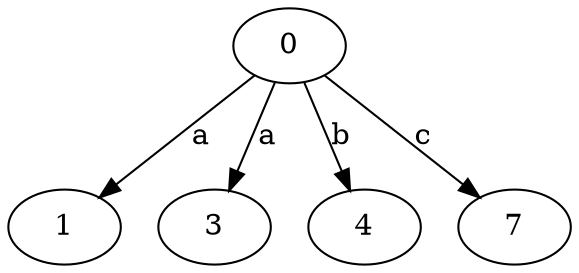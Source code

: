 strict digraph  {
1;
3;
4;
0;
7;
0 -> 1  [label=a];
0 -> 3  [label=a];
0 -> 4  [label=b];
0 -> 7  [label=c];
}
